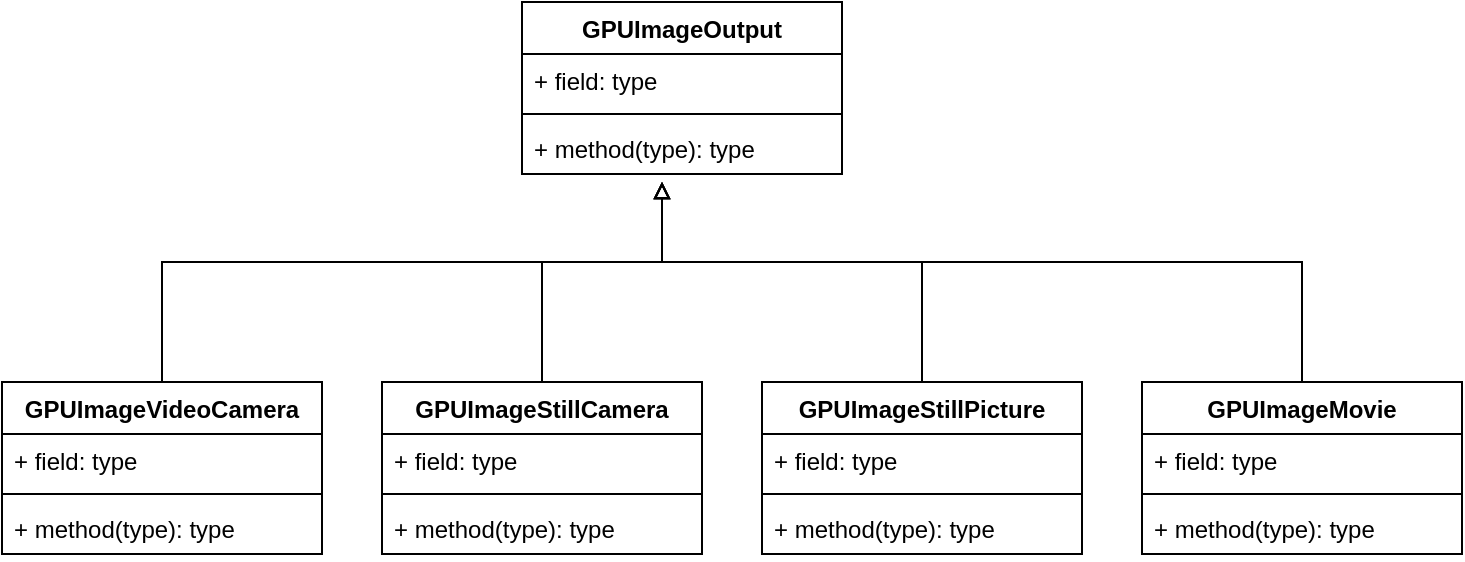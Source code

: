 <mxfile version="12.6.5" type="device"><diagram id="C5RBs43oDa-KdzZeNtuy" name="Page-1"><mxGraphModel dx="1106" dy="746" grid="1" gridSize="10" guides="1" tooltips="1" connect="1" arrows="1" fold="1" page="1" pageScale="1" pageWidth="827" pageHeight="1169" math="0" shadow="0"><root><mxCell id="WIyWlLk6GJQsqaUBKTNV-0"/><mxCell id="WIyWlLk6GJQsqaUBKTNV-1" parent="WIyWlLk6GJQsqaUBKTNV-0"/><mxCell id="jSUnxp1u5eWeodaeqaQS-1" value="GPUImageOutput" style="swimlane;fontStyle=1;align=center;verticalAlign=top;childLayout=stackLayout;horizontal=1;startSize=26;horizontalStack=0;resizeParent=1;resizeParentMax=0;resizeLast=0;collapsible=1;marginBottom=0;" vertex="1" parent="WIyWlLk6GJQsqaUBKTNV-1"><mxGeometry x="300" y="110" width="160" height="86" as="geometry"/></mxCell><mxCell id="jSUnxp1u5eWeodaeqaQS-2" value="+ field: type" style="text;strokeColor=none;fillColor=none;align=left;verticalAlign=top;spacingLeft=4;spacingRight=4;overflow=hidden;rotatable=0;points=[[0,0.5],[1,0.5]];portConstraint=eastwest;" vertex="1" parent="jSUnxp1u5eWeodaeqaQS-1"><mxGeometry y="26" width="160" height="26" as="geometry"/></mxCell><mxCell id="jSUnxp1u5eWeodaeqaQS-3" value="" style="line;strokeWidth=1;fillColor=none;align=left;verticalAlign=middle;spacingTop=-1;spacingLeft=3;spacingRight=3;rotatable=0;labelPosition=right;points=[];portConstraint=eastwest;" vertex="1" parent="jSUnxp1u5eWeodaeqaQS-1"><mxGeometry y="52" width="160" height="8" as="geometry"/></mxCell><mxCell id="jSUnxp1u5eWeodaeqaQS-4" value="+ method(type): type" style="text;strokeColor=none;fillColor=none;align=left;verticalAlign=top;spacingLeft=4;spacingRight=4;overflow=hidden;rotatable=0;points=[[0,0.5],[1,0.5]];portConstraint=eastwest;" vertex="1" parent="jSUnxp1u5eWeodaeqaQS-1"><mxGeometry y="60" width="160" height="26" as="geometry"/></mxCell><mxCell id="jSUnxp1u5eWeodaeqaQS-9" style="rounded=0;orthogonalLoop=1;jettySize=auto;html=1;endArrow=block;endFill=0;edgeStyle=orthogonalEdgeStyle;" edge="1" parent="WIyWlLk6GJQsqaUBKTNV-1" source="jSUnxp1u5eWeodaeqaQS-5"><mxGeometry relative="1" as="geometry"><mxPoint x="370" y="200" as="targetPoint"/><Array as="points"><mxPoint x="120" y="240"/><mxPoint x="370" y="240"/></Array></mxGeometry></mxCell><mxCell id="jSUnxp1u5eWeodaeqaQS-5" value="GPUImageVideoCamera" style="swimlane;fontStyle=1;align=center;verticalAlign=top;childLayout=stackLayout;horizontal=1;startSize=26;horizontalStack=0;resizeParent=1;resizeParentMax=0;resizeLast=0;collapsible=1;marginBottom=0;" vertex="1" parent="WIyWlLk6GJQsqaUBKTNV-1"><mxGeometry x="40" y="300" width="160" height="86" as="geometry"/></mxCell><mxCell id="jSUnxp1u5eWeodaeqaQS-6" value="+ field: type" style="text;strokeColor=none;fillColor=none;align=left;verticalAlign=top;spacingLeft=4;spacingRight=4;overflow=hidden;rotatable=0;points=[[0,0.5],[1,0.5]];portConstraint=eastwest;" vertex="1" parent="jSUnxp1u5eWeodaeqaQS-5"><mxGeometry y="26" width="160" height="26" as="geometry"/></mxCell><mxCell id="jSUnxp1u5eWeodaeqaQS-7" value="" style="line;strokeWidth=1;fillColor=none;align=left;verticalAlign=middle;spacingTop=-1;spacingLeft=3;spacingRight=3;rotatable=0;labelPosition=right;points=[];portConstraint=eastwest;" vertex="1" parent="jSUnxp1u5eWeodaeqaQS-5"><mxGeometry y="52" width="160" height="8" as="geometry"/></mxCell><mxCell id="jSUnxp1u5eWeodaeqaQS-8" value="+ method(type): type" style="text;strokeColor=none;fillColor=none;align=left;verticalAlign=top;spacingLeft=4;spacingRight=4;overflow=hidden;rotatable=0;points=[[0,0.5],[1,0.5]];portConstraint=eastwest;" vertex="1" parent="jSUnxp1u5eWeodaeqaQS-5"><mxGeometry y="60" width="160" height="26" as="geometry"/></mxCell><mxCell id="jSUnxp1u5eWeodaeqaQS-32" value="" style="edgeStyle=orthogonalEdgeStyle;rounded=0;orthogonalLoop=1;jettySize=auto;html=1;endArrow=block;endFill=0;" edge="1" parent="WIyWlLk6GJQsqaUBKTNV-1" source="jSUnxp1u5eWeodaeqaQS-11"><mxGeometry relative="1" as="geometry"><mxPoint x="370" y="200" as="targetPoint"/><Array as="points"><mxPoint x="310" y="240"/><mxPoint x="370" y="240"/></Array></mxGeometry></mxCell><mxCell id="jSUnxp1u5eWeodaeqaQS-11" value="GPUImageStillCamera" style="swimlane;fontStyle=1;align=center;verticalAlign=top;childLayout=stackLayout;horizontal=1;startSize=26;horizontalStack=0;resizeParent=1;resizeParentMax=0;resizeLast=0;collapsible=1;marginBottom=0;" vertex="1" parent="WIyWlLk6GJQsqaUBKTNV-1"><mxGeometry x="230" y="300" width="160" height="86" as="geometry"/></mxCell><mxCell id="jSUnxp1u5eWeodaeqaQS-12" value="+ field: type" style="text;strokeColor=none;fillColor=none;align=left;verticalAlign=top;spacingLeft=4;spacingRight=4;overflow=hidden;rotatable=0;points=[[0,0.5],[1,0.5]];portConstraint=eastwest;" vertex="1" parent="jSUnxp1u5eWeodaeqaQS-11"><mxGeometry y="26" width="160" height="26" as="geometry"/></mxCell><mxCell id="jSUnxp1u5eWeodaeqaQS-13" value="" style="line;strokeWidth=1;fillColor=none;align=left;verticalAlign=middle;spacingTop=-1;spacingLeft=3;spacingRight=3;rotatable=0;labelPosition=right;points=[];portConstraint=eastwest;" vertex="1" parent="jSUnxp1u5eWeodaeqaQS-11"><mxGeometry y="52" width="160" height="8" as="geometry"/></mxCell><mxCell id="jSUnxp1u5eWeodaeqaQS-14" value="+ method(type): type" style="text;strokeColor=none;fillColor=none;align=left;verticalAlign=top;spacingLeft=4;spacingRight=4;overflow=hidden;rotatable=0;points=[[0,0.5],[1,0.5]];portConstraint=eastwest;" vertex="1" parent="jSUnxp1u5eWeodaeqaQS-11"><mxGeometry y="60" width="160" height="26" as="geometry"/></mxCell><mxCell id="jSUnxp1u5eWeodaeqaQS-27" style="edgeStyle=orthogonalEdgeStyle;rounded=0;orthogonalLoop=1;jettySize=auto;html=1;endArrow=block;endFill=0;" edge="1" parent="WIyWlLk6GJQsqaUBKTNV-1" source="jSUnxp1u5eWeodaeqaQS-16"><mxGeometry relative="1" as="geometry"><mxPoint x="370" y="200" as="targetPoint"/><Array as="points"><mxPoint x="690" y="240"/><mxPoint x="370" y="240"/></Array></mxGeometry></mxCell><mxCell id="jSUnxp1u5eWeodaeqaQS-16" value="GPUImageMovie" style="swimlane;fontStyle=1;align=center;verticalAlign=top;childLayout=stackLayout;horizontal=1;startSize=26;horizontalStack=0;resizeParent=1;resizeParentMax=0;resizeLast=0;collapsible=1;marginBottom=0;" vertex="1" parent="WIyWlLk6GJQsqaUBKTNV-1"><mxGeometry x="610" y="300" width="160" height="86" as="geometry"/></mxCell><mxCell id="jSUnxp1u5eWeodaeqaQS-17" value="+ field: type" style="text;strokeColor=none;fillColor=none;align=left;verticalAlign=top;spacingLeft=4;spacingRight=4;overflow=hidden;rotatable=0;points=[[0,0.5],[1,0.5]];portConstraint=eastwest;" vertex="1" parent="jSUnxp1u5eWeodaeqaQS-16"><mxGeometry y="26" width="160" height="26" as="geometry"/></mxCell><mxCell id="jSUnxp1u5eWeodaeqaQS-18" value="" style="line;strokeWidth=1;fillColor=none;align=left;verticalAlign=middle;spacingTop=-1;spacingLeft=3;spacingRight=3;rotatable=0;labelPosition=right;points=[];portConstraint=eastwest;" vertex="1" parent="jSUnxp1u5eWeodaeqaQS-16"><mxGeometry y="52" width="160" height="8" as="geometry"/></mxCell><mxCell id="jSUnxp1u5eWeodaeqaQS-19" value="+ method(type): type" style="text;strokeColor=none;fillColor=none;align=left;verticalAlign=top;spacingLeft=4;spacingRight=4;overflow=hidden;rotatable=0;points=[[0,0.5],[1,0.5]];portConstraint=eastwest;" vertex="1" parent="jSUnxp1u5eWeodaeqaQS-16"><mxGeometry y="60" width="160" height="26" as="geometry"/></mxCell><mxCell id="jSUnxp1u5eWeodaeqaQS-24" style="edgeStyle=orthogonalEdgeStyle;rounded=0;orthogonalLoop=1;jettySize=auto;html=1;endArrow=block;endFill=0;" edge="1" parent="WIyWlLk6GJQsqaUBKTNV-1" source="jSUnxp1u5eWeodaeqaQS-20"><mxGeometry relative="1" as="geometry"><mxPoint x="370" y="200" as="targetPoint"/><Array as="points"><mxPoint x="500" y="240"/><mxPoint x="370" y="240"/></Array></mxGeometry></mxCell><mxCell id="jSUnxp1u5eWeodaeqaQS-20" value="GPUImageStillPicture" style="swimlane;fontStyle=1;align=center;verticalAlign=top;childLayout=stackLayout;horizontal=1;startSize=26;horizontalStack=0;resizeParent=1;resizeParentMax=0;resizeLast=0;collapsible=1;marginBottom=0;" vertex="1" parent="WIyWlLk6GJQsqaUBKTNV-1"><mxGeometry x="420" y="300" width="160" height="86" as="geometry"/></mxCell><mxCell id="jSUnxp1u5eWeodaeqaQS-21" value="+ field: type" style="text;strokeColor=none;fillColor=none;align=left;verticalAlign=top;spacingLeft=4;spacingRight=4;overflow=hidden;rotatable=0;points=[[0,0.5],[1,0.5]];portConstraint=eastwest;" vertex="1" parent="jSUnxp1u5eWeodaeqaQS-20"><mxGeometry y="26" width="160" height="26" as="geometry"/></mxCell><mxCell id="jSUnxp1u5eWeodaeqaQS-22" value="" style="line;strokeWidth=1;fillColor=none;align=left;verticalAlign=middle;spacingTop=-1;spacingLeft=3;spacingRight=3;rotatable=0;labelPosition=right;points=[];portConstraint=eastwest;" vertex="1" parent="jSUnxp1u5eWeodaeqaQS-20"><mxGeometry y="52" width="160" height="8" as="geometry"/></mxCell><mxCell id="jSUnxp1u5eWeodaeqaQS-23" value="+ method(type): type" style="text;strokeColor=none;fillColor=none;align=left;verticalAlign=top;spacingLeft=4;spacingRight=4;overflow=hidden;rotatable=0;points=[[0,0.5],[1,0.5]];portConstraint=eastwest;" vertex="1" parent="jSUnxp1u5eWeodaeqaQS-20"><mxGeometry y="60" width="160" height="26" as="geometry"/></mxCell></root></mxGraphModel></diagram></mxfile>